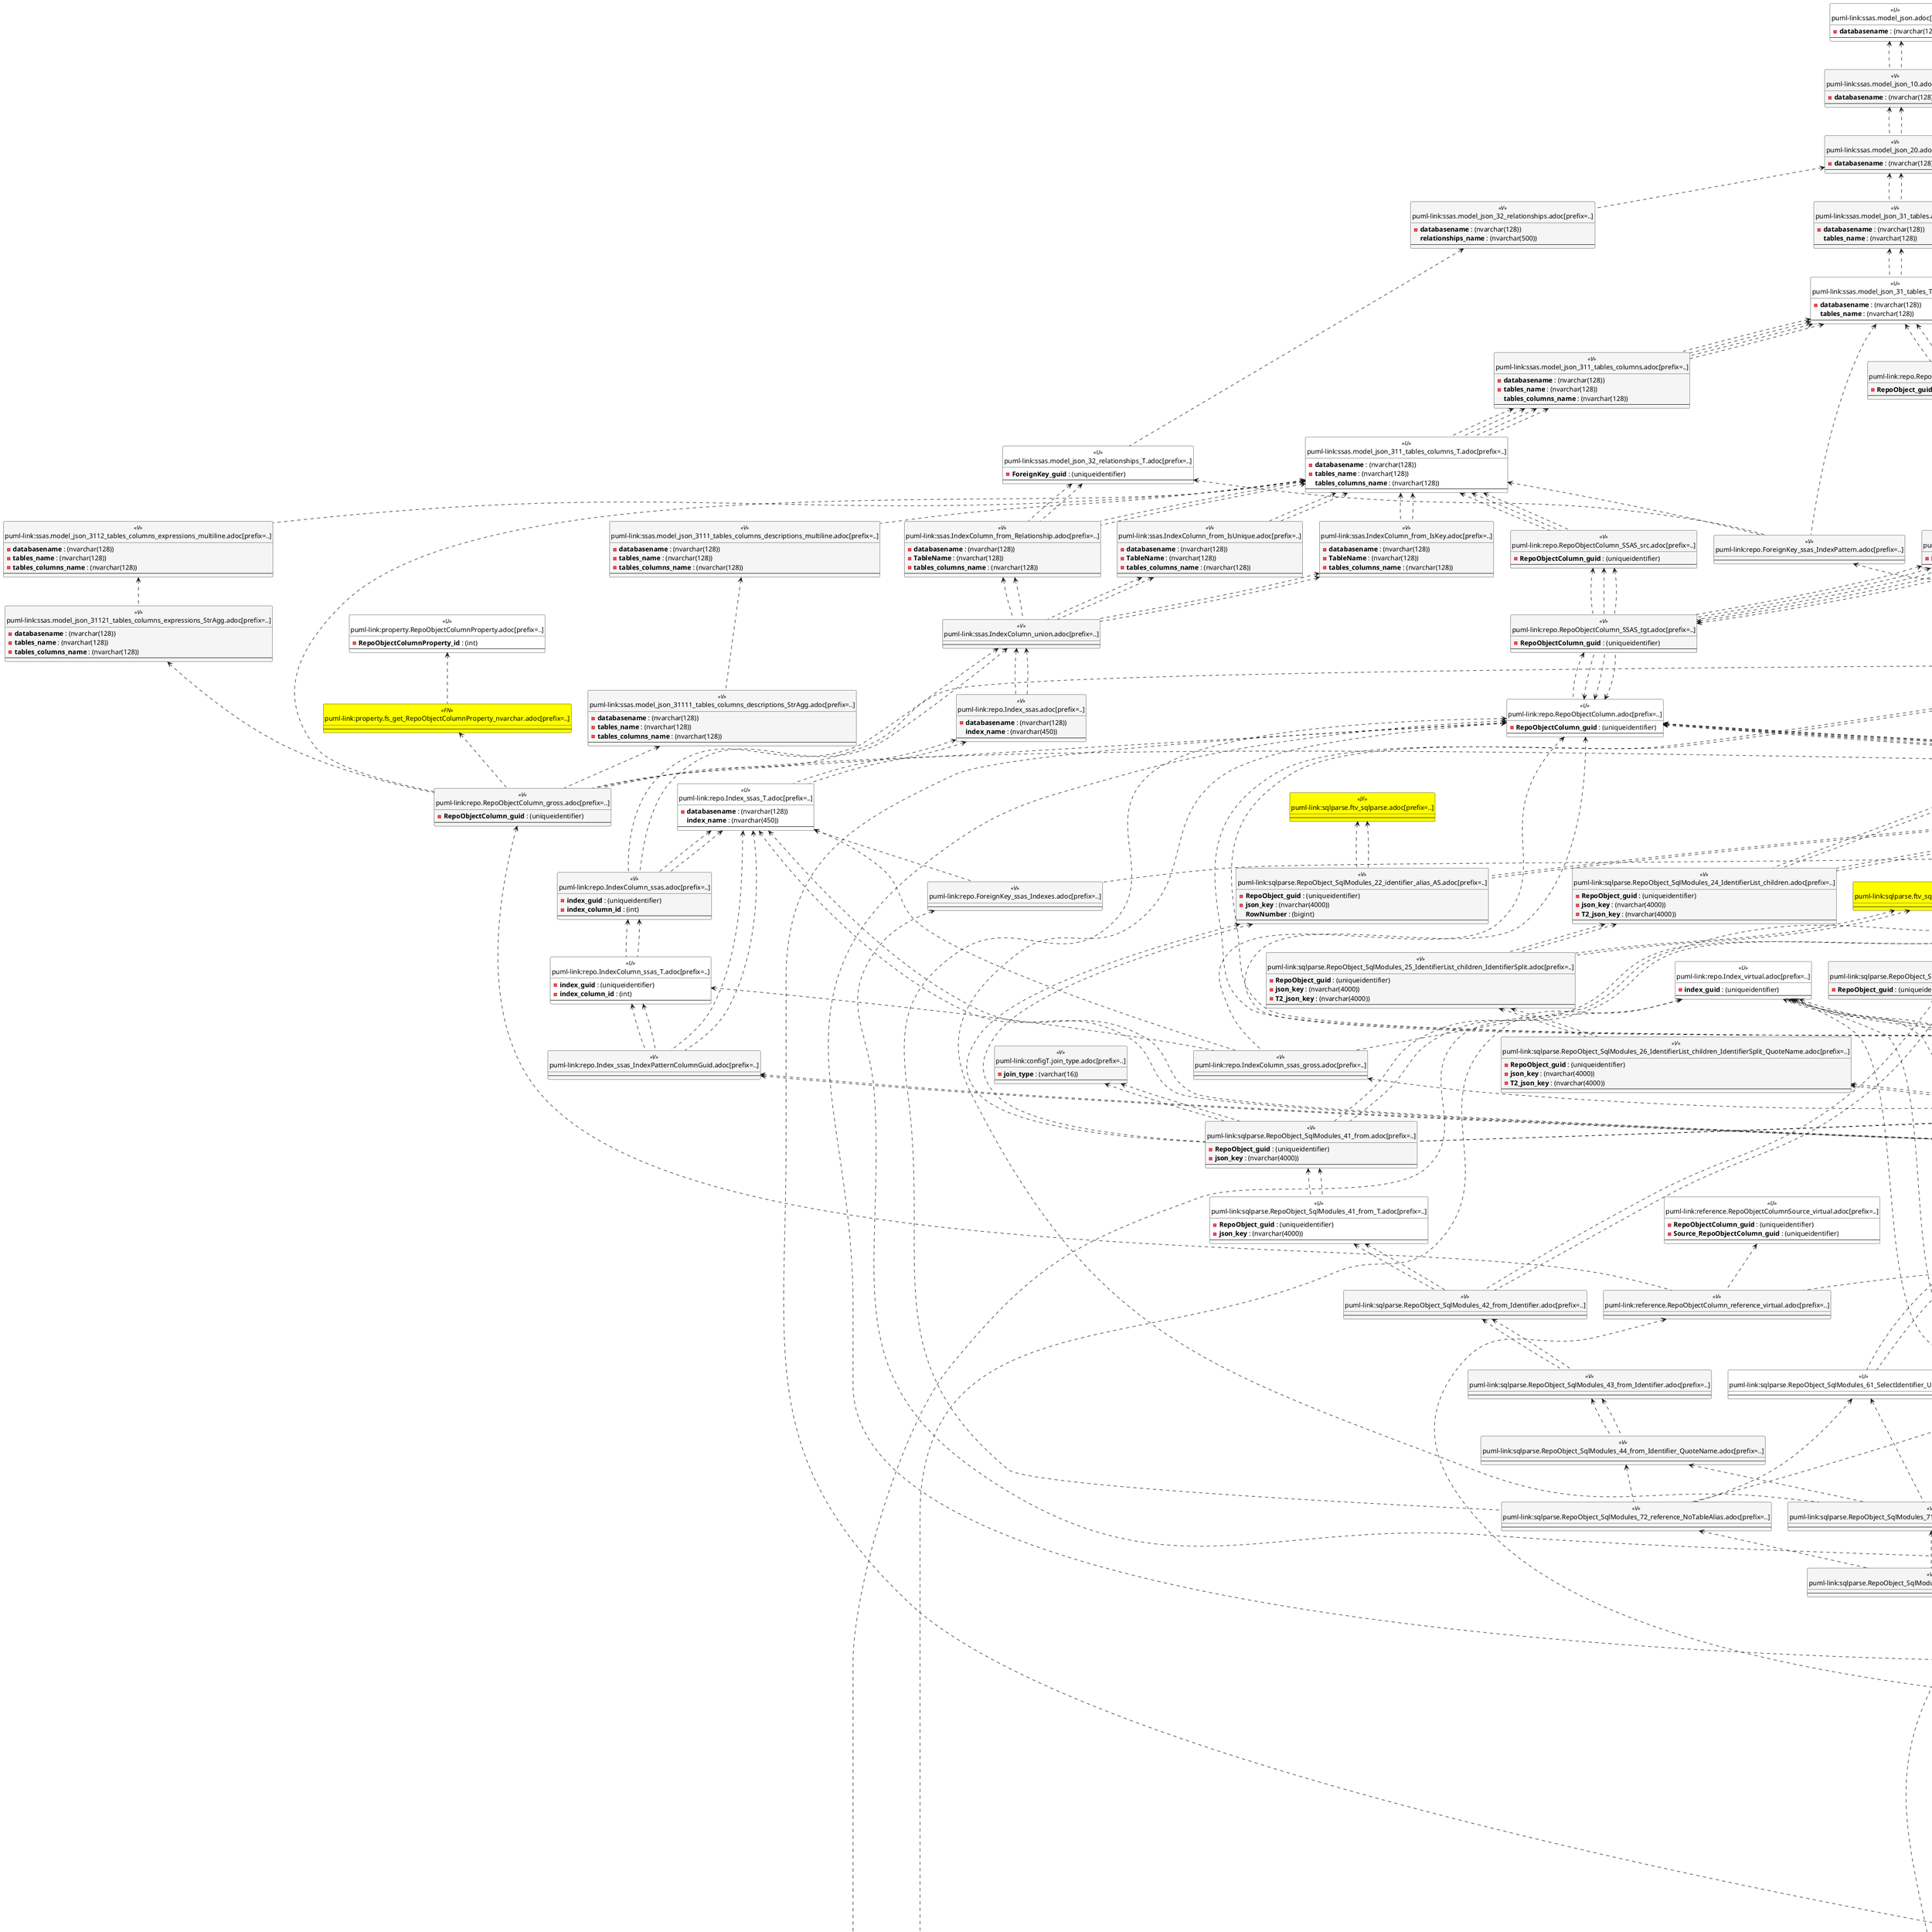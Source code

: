 @startuml
'Left to right direction
top to bottom direction
hide circle
'avoide "." issues:
set namespaceSeparator none


skinparam class {
  BackgroundColor White
  BackgroundColor<<FN>> Yellow
  BackgroundColor<<FS>> Yellow
  BackgroundColor<<FT>> LightGray
  BackgroundColor<<IF>> Yellow
  BackgroundColor<<IS>> Yellow
  BackgroundColor<<P>> Aqua
  BackgroundColor<<PC>> Aqua
  BackgroundColor<<SN>> Yellow
  BackgroundColor<<SO>> SlateBlue
  BackgroundColor<<TF>> LightGray
  BackgroundColor<<TR>> Tomato
  BackgroundColor<<U>> White
  BackgroundColor<<V>> WhiteSmoke
  BackgroundColor<<X>> Aqua
}


entity "puml-link:config.fs_get_parameter_value.adoc[prefix=..]" as config.fs_get_parameter_value << FN >> {
  --
}

entity "puml-link:config.ftv_dwh_database.adoc[prefix=..]" as config.ftv_dwh_database << IF >> {
  --
}

entity "puml-link:config.Parameter.adoc[prefix=..]" as config.Parameter << U >> {
  - **Parameter_name** : (varchar(100))
  - **sub_Parameter** : (nvarchar(128))
  --
}

entity "puml-link:configT.join_type.adoc[prefix=..]" as configT.join_type << V >> {
  - **join_type** : (varchar(16))
  --
}

entity "puml-link:configT.spt_values.adoc[prefix=..]" as configT.spt_values << U >> {
  --
}

entity "puml-link:configT.type.adoc[prefix=..]" as configT.type << V >> {
  **type** : (nvarchar(128))
  --
}

entity "puml-link:logs.ExecutionLog.adoc[prefix=..]" as logs.ExecutionLog << U >> {
  --
}

entity "puml-link:logs.usp_ExecutionLog_insert.adoc[prefix=..]" as logs.usp_ExecutionLog_insert << P >> {
  --
}

entity "puml-link:property.fs_get_RepoObjectColumnProperty_nvarchar.adoc[prefix=..]" as property.fs_get_RepoObjectColumnProperty_nvarchar << FN >> {
  --
}

entity "puml-link:property.fs_get_RepoObjectProperty_nvarchar.adoc[prefix=..]" as property.fs_get_RepoObjectProperty_nvarchar << FN >> {
  --
}

entity "puml-link:property.RepoObjectColumnProperty.adoc[prefix=..]" as property.RepoObjectColumnProperty << U >> {
  - **RepoObjectColumnProperty_id** : (int)
  --
}

entity "puml-link:property.RepoObjectProperty.adoc[prefix=..]" as property.RepoObjectProperty << U >> {
  - **RepoObjectProperty_id** : (int)
  --
}

entity "puml-link:reference.additional_Reference.adoc[prefix=..]" as reference.additional_Reference << U >> {
  - **Id** : (int)
  --
}

entity "puml-link:reference.additional_Reference_guid.adoc[prefix=..]" as reference.additional_Reference_guid << V >> {
  --
}

entity "puml-link:reference.RepoObject_QueryPlan.adoc[prefix=..]" as reference.RepoObject_QueryPlan << U >> {
  - **RepoObject_guid** : (uniqueidentifier)
  --
}

entity "puml-link:reference.RepoObject_reference.adoc[prefix=..]" as reference.RepoObject_reference << V >> {
  **referenced_RepoObject_guid** : (uniqueidentifier)
  **referencing_RepoObject_guid** : (uniqueidentifier)
  --
}

entity "puml-link:reference.RepoObject_reference_additional_internal.adoc[prefix=..]" as reference.RepoObject_reference_additional_internal << V >> {
  --
}

entity "puml-link:reference.RepoObject_reference_persistence.adoc[prefix=..]" as reference.RepoObject_reference_persistence << V >> {
  **referenced_RepoObject_guid** : (uniqueidentifier)
  - **referencing_RepoObject_guid** : (uniqueidentifier)
  --
}

entity "puml-link:reference.RepoObject_reference_persistence_target_as_source.adoc[prefix=..]" as reference.RepoObject_reference_persistence_target_as_source << V >> {
  --
}

entity "puml-link:reference.RepoObject_reference_SqlExpressionDependencies.adoc[prefix=..]" as reference.RepoObject_reference_SqlExpressionDependencies << V >> {
  **referenced_RepoObject_guid** : (uniqueidentifier)
  **referencing_RepoObject_guid** : (uniqueidentifier)
  --
}

entity "puml-link:reference.RepoObject_reference_T.adoc[prefix=..]" as reference.RepoObject_reference_T << U >> {
  **referenced_RepoObject_guid** : (uniqueidentifier)
  **referencing_RepoObject_guid** : (uniqueidentifier)
  --
}

entity "puml-link:reference.RepoObject_reference_union.adoc[prefix=..]" as reference.RepoObject_reference_union << V >> {
  **referenced_RepoObject_guid** : (uniqueidentifier)
  **referencing_RepoObject_guid** : (uniqueidentifier)
  --
}

entity "puml-link:reference.RepoObject_reference_virtual.adoc[prefix=..]" as reference.RepoObject_reference_virtual << V >> {
  --
}

entity "puml-link:reference.RepoObject_ReferencingReferenced.adoc[prefix=..]" as reference.RepoObject_ReferencingReferenced << V >> {
  - **Referenced_guid** : (uniqueidentifier)
  - **Referencing_guid** : (uniqueidentifier)
  --
}

entity "puml-link:reference.RepoObjectColumn_reference.adoc[prefix=..]" as reference.RepoObjectColumn_reference << V >> {
  **referenced_RepoObjectColumn_guid** : (uniqueidentifier)
  **referencing_RepoObjectColumn_guid** : (uniqueidentifier)
  --
}

entity "puml-link:reference.RepoObjectColumn_reference_additional_internal.adoc[prefix=..]" as reference.RepoObjectColumn_reference_additional_internal << V >> {
  --
}

entity "puml-link:reference.RepoObjectColumn_reference_Persistence.adoc[prefix=..]" as reference.RepoObjectColumn_reference_Persistence << V >> {
  **referencing_id** : (int)
  **referencing_minor_id** : (int)
  **referenced_id** : (int)
  **referenced_minor_id** : (int)
  --
}

entity "puml-link:reference.RepoObjectColumn_reference_SqlExpressionDependencies.adoc[prefix=..]" as reference.RepoObjectColumn_reference_SqlExpressionDependencies << V >> {
  - **referencing_id** : (int)
  - **referencing_minor_id** : (int)
  **referenced_id** : (int)
  - **referenced_minor_id** : (int)
  --
}

entity "puml-link:reference.RepoObjectColumn_reference_SqlModules.adoc[prefix=..]" as reference.RepoObjectColumn_reference_SqlModules << V >> {
  **referencing_id** : (int)
  **referencing_minor_id** : (int)
  **referenced_id** : (int)
  **referenced_minor_id** : (int)
  --
}

entity "puml-link:reference.RepoObjectColumn_reference_T.adoc[prefix=..]" as reference.RepoObjectColumn_reference_T << U >> {
  **referenced_RepoObjectColumn_guid** : (uniqueidentifier)
  **referencing_RepoObjectColumn_guid** : (uniqueidentifier)
  --
}

entity "puml-link:reference.RepoObjectColumn_reference_union.adoc[prefix=..]" as reference.RepoObjectColumn_reference_union << V >> {
  --
}

entity "puml-link:reference.RepoObjectColumn_reference_virtual.adoc[prefix=..]" as reference.RepoObjectColumn_reference_virtual << V >> {
  --
}

entity "puml-link:reference.RepoObjectColumnSource_virtual.adoc[prefix=..]" as reference.RepoObjectColumnSource_virtual << U >> {
  - **RepoObjectColumn_guid** : (uniqueidentifier)
  - **Source_RepoObjectColumn_guid** : (uniqueidentifier)
  --
}

entity "puml-link:reference.RepoObjectSource_virtual.adoc[prefix=..]" as reference.RepoObjectSource_virtual << U >> {
  - **RepoObject_guid** : (uniqueidentifier)
  - **Source_RepoObject_guid** : (uniqueidentifier)
  --
}

entity "puml-link:repo.ForeignKey_Indexes.adoc[prefix=..]" as repo.ForeignKey_Indexes << V >> {
  **ForeignKey_guid** : (uniqueidentifier)
  --
}

entity "puml-link:repo.ForeignKey_Indexes_union.adoc[prefix=..]" as repo.ForeignKey_Indexes_union << V >> {
  **ForeignKey_guid** : (uniqueidentifier)
  --
}

entity "puml-link:repo.ForeignKey_Indexes_union_T.adoc[prefix=..]" as repo.ForeignKey_Indexes_union_T << U >> {
  **ForeignKey_guid** : (uniqueidentifier)
  --
}

entity "puml-link:repo.ForeignKey_IndexPattern.adoc[prefix=..]" as repo.ForeignKey_IndexPattern << V >> {
  - **constraint_object_id** : (int)
  **ForeignKey_guid** : (uniqueidentifier)
  --
}

entity "puml-link:repo.ForeignKey_ssas_Indexes.adoc[prefix=..]" as repo.ForeignKey_ssas_Indexes << V >> {
  --
}

entity "puml-link:repo.ForeignKey_ssas_IndexPattern.adoc[prefix=..]" as repo.ForeignKey_ssas_IndexPattern << V >> {
  --
}

entity "puml-link:repo.ForeignKey_virtual.adoc[prefix=..]" as repo.ForeignKey_virtual << U >> {
  - **ForeignKey_guid** : (uniqueidentifier)
  --
}

entity "puml-link:repo.ForeignKey_virtual_Indexes.adoc[prefix=..]" as repo.ForeignKey_virtual_Indexes << V >> {
  - **ForeignKey_guid** : (uniqueidentifier)
  --
}

entity "puml-link:repo.Index_ColumList.adoc[prefix=..]" as repo.Index_ColumList << V >> {
  --
}

entity "puml-link:repo.Index_ColumList_T.adoc[prefix=..]" as repo.Index_ColumList_T << U >> {
  - **index_guid** : (uniqueidentifier)
  --
}

entity "puml-link:repo.Index_gross.adoc[prefix=..]" as repo.Index_gross << V >> {
  - **index_guid** : (uniqueidentifier)
  --
}

entity "puml-link:repo.Index_IndexPattern.adoc[prefix=..]" as repo.Index_IndexPattern << V >> {
  --
}

entity "puml-link:repo.Index_referencing_IndexPatternColumnGuid.adoc[prefix=..]" as repo.Index_referencing_IndexPatternColumnGuid << V >> {
  **source_index_guid** : (uniqueidentifier)
  **referencing_RepoObject_guid** : (uniqueidentifier)
  --
}

entity "puml-link:repo.Index_Settings.adoc[prefix=..]" as repo.Index_Settings << U >> {
  - **index_guid** : (uniqueidentifier)
  --
}

entity "puml-link:repo.Index_ssas.adoc[prefix=..]" as repo.Index_ssas << V >> {
  - **databasename** : (nvarchar(128))
  **index_name** : (nvarchar(450))
  --
}

entity "puml-link:repo.Index_ssas_IndexPatternColumnGuid.adoc[prefix=..]" as repo.Index_ssas_IndexPatternColumnGuid << V >> {
  --
}

entity "puml-link:repo.Index_ssas_T.adoc[prefix=..]" as repo.Index_ssas_T << U >> {
  - **databasename** : (nvarchar(128))
  **index_name** : (nvarchar(450))
  --
}

entity "puml-link:repo.Index_union.adoc[prefix=..]" as repo.Index_union << V >> {
  **index_guid** : (uniqueidentifier)
  --
}

entity "puml-link:repo.Index_unique_IndexPatternColumnGuid.adoc[prefix=..]" as repo.Index_unique_IndexPatternColumnGuid << V >> {
  --
}

entity "puml-link:repo.Index_virtual.adoc[prefix=..]" as repo.Index_virtual << U >> {
  - **index_guid** : (uniqueidentifier)
  --
}

entity "puml-link:repo.Index_virtual_ForUpdate.adoc[prefix=..]" as repo.Index_virtual_ForUpdate << V >> {
  - **index_guid** : (uniqueidentifier)
  --
}

entity "puml-link:repo.Index_virtual_IndexPatternColumnGuid.adoc[prefix=..]" as repo.Index_virtual_IndexPatternColumnGuid << V >> {
  - **index_guid** : (uniqueidentifier)
  --
}

entity "puml-link:repo.IndexColumn_ReferencedReferencing_HasFullColumnsInReferencing.adoc[prefix=..]" as repo.IndexColumn_ReferencedReferencing_HasFullColumnsInReferencing << V >> {
  - **index_guid** : (uniqueidentifier)
  - **index_column_id** : (int)
  **RowNumberInReferencing** : (bigint)
  --
}

entity "puml-link:repo.IndexColumn_ReferencedReferencing_HasFullColumnsInReferencing_T.adoc[prefix=..]" as repo.IndexColumn_ReferencedReferencing_HasFullColumnsInReferencing_T << U >> {
  **index_guid** : (uniqueidentifier)
  - **index_column_id** : (int)
  **RowNumberInReferencing** : (bigint)
  --
}

entity "puml-link:repo.IndexColumn_ssas.adoc[prefix=..]" as repo.IndexColumn_ssas << V >> {
  - **index_guid** : (uniqueidentifier)
  - **index_column_id** : (int)
  --
}

entity "puml-link:repo.IndexColumn_ssas_gross.adoc[prefix=..]" as repo.IndexColumn_ssas_gross << V >> {
  --
}

entity "puml-link:repo.IndexColumn_ssas_T.adoc[prefix=..]" as repo.IndexColumn_ssas_T << U >> {
  - **index_guid** : (uniqueidentifier)
  - **index_column_id** : (int)
  --
}

entity "puml-link:repo.IndexColumn_union.adoc[prefix=..]" as repo.IndexColumn_union << V >> {
  **index_guid** : (uniqueidentifier)
  - **index_column_id** : (int)
  --
}

entity "puml-link:repo.IndexColumn_union_T.adoc[prefix=..]" as repo.IndexColumn_union_T << U >> {
  **index_guid** : (uniqueidentifier)
  - **index_column_id** : (int)
  --
}

entity "puml-link:repo.IndexColumn_virtual.adoc[prefix=..]" as repo.IndexColumn_virtual << U >> {
  - **index_guid** : (uniqueidentifier)
  - **index_column_id** : (int)
  --
}

entity "puml-link:repo.IndexColumn_virtual_gross.adoc[prefix=..]" as repo.IndexColumn_virtual_gross << V >> {
  - **index_column_id** : (int)
  --
}

entity "puml-link:repo.IndexColumn_virtual_referenced_setpoint.adoc[prefix=..]" as repo.IndexColumn_virtual_referenced_setpoint << V >> {
  - **index_guid** : (uniqueidentifier)
  - **index_column_id** : (int)
  --
}

entity "puml-link:repo.IndexReferencedReferencing.adoc[prefix=..]" as repo.IndexReferencedReferencing << V >> {
  --
}

entity "puml-link:repo.IndexReferencedReferencing_HasFullColumnsInReferencing.adoc[prefix=..]" as repo.IndexReferencedReferencing_HasFullColumnsInReferencing << V >> {
  --
}

entity "puml-link:repo.RepoObject.adoc[prefix=..]" as repo.RepoObject << U >> {
  - **RepoObject_guid** : (uniqueidentifier)
  --
}

entity "puml-link:repo.RepoObject_gross.adoc[prefix=..]" as repo.RepoObject_gross << V >> {
  - **RepoObject_guid** : (uniqueidentifier)
  --
}

entity "puml-link:repo.RepoObject_persistence.adoc[prefix=..]" as repo.RepoObject_persistence << U >> {
  - **target_RepoObject_guid** : (uniqueidentifier)
  --
}

entity "puml-link:repo.RepoObject_SSAS_src.adoc[prefix=..]" as repo.RepoObject_SSAS_src << V >> {
  - **RepoObject_guid** : (uniqueidentifier)
  --
}

entity "puml-link:repo.RepoObject_SSAS_tgt.adoc[prefix=..]" as repo.RepoObject_SSAS_tgt << V >> {
  - **RepoObject_guid** : (uniqueidentifier)
  --
}

entity "puml-link:repo.RepoObjectColumn.adoc[prefix=..]" as repo.RepoObjectColumn << U >> {
  - **RepoObjectColumn_guid** : (uniqueidentifier)
  --
}

entity "puml-link:repo.RepoObjectColumn_gross.adoc[prefix=..]" as repo.RepoObjectColumn_gross << V >> {
  - **RepoObjectColumn_guid** : (uniqueidentifier)
  --
}

entity "puml-link:repo.RepoObjectColumn_SSAS_src.adoc[prefix=..]" as repo.RepoObjectColumn_SSAS_src << V >> {
  - **RepoObjectColumn_guid** : (uniqueidentifier)
  --
}

entity "puml-link:repo.RepoObjectColumn_SSAS_tgt.adoc[prefix=..]" as repo.RepoObjectColumn_SSAS_tgt << V >> {
  - **RepoObjectColumn_guid** : (uniqueidentifier)
  --
}

entity "puml-link:repo.SysColumn_RepoObjectColumn_via_name.adoc[prefix=..]" as repo.SysColumn_RepoObjectColumn_via_name << V >> {
  --
}

entity "puml-link:repo.SysObject_RepoObject_via_name.adoc[prefix=..]" as repo.SysObject_RepoObject_via_name << V >> {
  --
}

entity "puml-link:repo.usp_Index_finish.adoc[prefix=..]" as repo.usp_Index_finish << P >> {
  --
}

entity "puml-link:repo.usp_index_inheritance.adoc[prefix=..]" as repo.usp_index_inheritance << P >> {
  --
}

entity "puml-link:repo.usp_Index_Settings.adoc[prefix=..]" as repo.usp_Index_Settings << P >> {
  --
}

entity "puml-link:repo.usp_PERSIST_Index_ColumList_T.adoc[prefix=..]" as repo.usp_PERSIST_Index_ColumList_T << P >> {
  --
}

entity "puml-link:repo.usp_PERSIST_IndexColumn_ReferencedReferencing_HasFullColumnsInReferencing_T.adoc[prefix=..]" as repo.usp_PERSIST_IndexColumn_ReferencedReferencing_HasFullColumnsInReferencing_T << P >> {
  --
}

entity "puml-link:repo.usp_PERSIST_IndexColumn_union_T.adoc[prefix=..]" as repo.usp_PERSIST_IndexColumn_union_T << P >> {
  --
}

entity "puml-link:repo_sys.ExtendedProperties.adoc[prefix=..]" as repo_sys.ExtendedProperties << V >> {
  --
}

entity "puml-link:repo_sys.ForeignKey.adoc[prefix=..]" as repo_sys.ForeignKey << V >> {
  --
}

entity "puml-link:repo_sys.ForeignKeyColumn.adoc[prefix=..]" as repo_sys.ForeignKeyColumn << V >> {
  --
}

entity "puml-link:repo_sys.Index_unique.adoc[prefix=..]" as repo_sys.Index_unique << V >> {
  --
}

entity "puml-link:repo_sys.IndexColumn_unique.adoc[prefix=..]" as repo_sys.IndexColumn_unique << V >> {
  --
}

entity "puml-link:repo_sys.sql_expression_dependencies.adoc[prefix=..]" as repo_sys.sql_expression_dependencies << V >> {
  --
}

entity "puml-link:repo_sys.SysColumn.adoc[prefix=..]" as repo_sys.SysColumn << V >> {
  --
}

entity "puml-link:repo_sys.SysObject.adoc[prefix=..]" as repo_sys.SysObject << V >> {
  --
}

entity "puml-link:sqlparse.ftv_sqlparse.adoc[prefix=..]" as sqlparse.ftv_sqlparse << IF >> {
  --
}

entity "puml-link:sqlparse.ftv_sqlparse_children_pivot.adoc[prefix=..]" as sqlparse.ftv_sqlparse_children_pivot << IF >> {
  --
}

entity "puml-link:sqlparse.ftv_sqlparse_with_some_children.adoc[prefix=..]" as sqlparse.ftv_sqlparse_with_some_children << IF >> {
  --
}

entity "puml-link:sqlparse.RepoObject_SqlModules.adoc[prefix=..]" as sqlparse.RepoObject_SqlModules << U >> {
  - **RepoObject_guid** : (uniqueidentifier)
  --
}

entity "puml-link:sqlparse.RepoObject_SqlModules_10_statement.adoc[prefix=..]" as sqlparse.RepoObject_SqlModules_10_statement << V >> {
  - **RepoObject_guid** : (uniqueidentifier)
  --
}

entity "puml-link:sqlparse.RepoObject_SqlModules_20_statement_children.adoc[prefix=..]" as sqlparse.RepoObject_SqlModules_20_statement_children << V >> {
  - **RepoObject_guid** : (uniqueidentifier)
  - **json_key** : (nvarchar(4000))
  --
}

entity "puml-link:sqlparse.RepoObject_SqlModules_21_statement_children_helper.adoc[prefix=..]" as sqlparse.RepoObject_SqlModules_21_statement_children_helper << V >> {
  - **RepoObject_guid** : (uniqueidentifier)
  - **json_key** : (nvarchar(4000))
  --
}

entity "puml-link:sqlparse.RepoObject_SqlModules_22_identifier_alias_AS.adoc[prefix=..]" as sqlparse.RepoObject_SqlModules_22_identifier_alias_AS << V >> {
  - **RepoObject_guid** : (uniqueidentifier)
  - **json_key** : (nvarchar(4000))
  **RowNumber** : (bigint)
  --
}

entity "puml-link:sqlparse.RepoObject_SqlModules_24_IdentifierList_children.adoc[prefix=..]" as sqlparse.RepoObject_SqlModules_24_IdentifierList_children << V >> {
  - **RepoObject_guid** : (uniqueidentifier)
  - **json_key** : (nvarchar(4000))
  - **T2_json_key** : (nvarchar(4000))
  --
}

entity "puml-link:sqlparse.RepoObject_SqlModules_25_IdentifierList_children_IdentifierSplit.adoc[prefix=..]" as sqlparse.RepoObject_SqlModules_25_IdentifierList_children_IdentifierSplit << V >> {
  - **RepoObject_guid** : (uniqueidentifier)
  - **json_key** : (nvarchar(4000))
  - **T2_json_key** : (nvarchar(4000))
  --
}

entity "puml-link:sqlparse.RepoObject_SqlModules_26_IdentifierList_children_IdentifierSplit_QuoteName.adoc[prefix=..]" as sqlparse.RepoObject_SqlModules_26_IdentifierList_children_IdentifierSplit_QuoteName << V >> {
  - **RepoObject_guid** : (uniqueidentifier)
  - **json_key** : (nvarchar(4000))
  - **T2_json_key** : (nvarchar(4000))
  --
}

entity "puml-link:sqlparse.RepoObject_SqlModules_29_1_object_is_union.adoc[prefix=..]" as sqlparse.RepoObject_SqlModules_29_1_object_is_union << V >> {
  - **RepoObject_guid** : (uniqueidentifier)
  --
}

entity "puml-link:sqlparse.RepoObject_SqlModules_29_2_object_is_GroupBy.adoc[prefix=..]" as sqlparse.RepoObject_SqlModules_29_2_object_is_GroupBy << V >> {
  - **RepoObject_guid** : (uniqueidentifier)
  --
}

entity "puml-link:sqlparse.RepoObject_SqlModules_31_object.adoc[prefix=..]" as sqlparse.RepoObject_SqlModules_31_object << V >> {
  - **RepoObject_guid** : (uniqueidentifier)
  --
}

entity "puml-link:sqlparse.RepoObject_SqlModules_32_ObjectClass.adoc[prefix=..]" as sqlparse.RepoObject_SqlModules_32_ObjectClass << V >> {
  - **RepoObject_guid** : (uniqueidentifier)
  **class** : (nvarchar(500))
  --
}

entity "puml-link:sqlparse.RepoObject_SqlModules_33_ObjectNormalized.adoc[prefix=..]" as sqlparse.RepoObject_SqlModules_33_ObjectNormalized << V >> {
  - **RepoObject_guid** : (uniqueidentifier)
  **normalized** : (nvarchar(max))
  --
}

entity "puml-link:sqlparse.RepoObject_SqlModules_39_object.adoc[prefix=..]" as sqlparse.RepoObject_SqlModules_39_object << V >> {
  - **RepoObject_guid** : (uniqueidentifier)
  --
}

entity "puml-link:sqlparse.RepoObject_SqlModules_41_from.adoc[prefix=..]" as sqlparse.RepoObject_SqlModules_41_from << V >> {
  - **RepoObject_guid** : (uniqueidentifier)
  - **json_key** : (nvarchar(4000))
  --
}

entity "puml-link:sqlparse.RepoObject_SqlModules_41_from_T.adoc[prefix=..]" as sqlparse.RepoObject_SqlModules_41_from_T << U >> {
  - **RepoObject_guid** : (uniqueidentifier)
  - **json_key** : (nvarchar(4000))
  --
}

entity "puml-link:sqlparse.RepoObject_SqlModules_42_from_Identifier.adoc[prefix=..]" as sqlparse.RepoObject_SqlModules_42_from_Identifier << V >> {
  --
}

entity "puml-link:sqlparse.RepoObject_SqlModules_43_from_Identifier.adoc[prefix=..]" as sqlparse.RepoObject_SqlModules_43_from_Identifier << V >> {
  --
}

entity "puml-link:sqlparse.RepoObject_SqlModules_44_from_Identifier_QuoteName.adoc[prefix=..]" as sqlparse.RepoObject_SqlModules_44_from_Identifier_QuoteName << V >> {
  --
}

entity "puml-link:sqlparse.RepoObject_SqlModules_51_Identitfier.adoc[prefix=..]" as sqlparse.RepoObject_SqlModules_51_Identitfier << V >> {
  --
}

entity "puml-link:sqlparse.RepoObject_SqlModules_52_Identitfier_QuoteName.adoc[prefix=..]" as sqlparse.RepoObject_SqlModules_52_Identitfier_QuoteName << V >> {
  --
}

entity "puml-link:sqlparse.RepoObject_SqlModules_61_SelectIdentifier_Union.adoc[prefix=..]" as sqlparse.RepoObject_SqlModules_61_SelectIdentifier_Union << V >> {
  --
}

entity "puml-link:sqlparse.RepoObject_SqlModules_61_SelectIdentifier_Union_T.adoc[prefix=..]" as sqlparse.RepoObject_SqlModules_61_SelectIdentifier_Union_T << U >> {
  --
}

entity "puml-link:sqlparse.RepoObject_SqlModules_71_reference_ExpliciteTableAlias.adoc[prefix=..]" as sqlparse.RepoObject_SqlModules_71_reference_ExpliciteTableAlias << V >> {
  --
}

entity "puml-link:sqlparse.RepoObject_SqlModules_72_reference_NoTableAlias.adoc[prefix=..]" as sqlparse.RepoObject_SqlModules_72_reference_NoTableAlias << V >> {
  --
}

entity "puml-link:sqlparse.RepoObject_SqlModules_79_reference_union.adoc[prefix=..]" as sqlparse.RepoObject_SqlModules_79_reference_union << V >> {
  --
}

entity "puml-link:ssas.IndexColumn_from_IsKey.adoc[prefix=..]" as ssas.IndexColumn_from_IsKey << V >> {
  - **databasename** : (nvarchar(128))
  - **TableName** : (nvarchar(128))
  - **tables_columns_name** : (nvarchar(128))
  --
}

entity "puml-link:ssas.IndexColumn_from_IsUnique.adoc[prefix=..]" as ssas.IndexColumn_from_IsUnique << V >> {
  - **databasename** : (nvarchar(128))
  - **TableName** : (nvarchar(128))
  - **tables_columns_name** : (nvarchar(128))
  --
}

entity "puml-link:ssas.IndexColumn_from_Relationship.adoc[prefix=..]" as ssas.IndexColumn_from_Relationship << V >> {
  - **databasename** : (nvarchar(128))
  - **TableName** : (nvarchar(128))
  - **tables_columns_name** : (nvarchar(128))
  --
}

entity "puml-link:ssas.IndexColumn_union.adoc[prefix=..]" as ssas.IndexColumn_union << V >> {
  --
}

entity "puml-link:ssas.model_json.adoc[prefix=..]" as ssas.model_json << U >> {
  - **databasename** : (nvarchar(128))
  --
}

entity "puml-link:ssas.model_json_10.adoc[prefix=..]" as ssas.model_json_10 << V >> {
  - **databasename** : (nvarchar(128))
  --
}

entity "puml-link:ssas.model_json_20.adoc[prefix=..]" as ssas.model_json_20 << V >> {
  - **databasename** : (nvarchar(128))
  --
}

entity "puml-link:ssas.model_json_31_tables.adoc[prefix=..]" as ssas.model_json_31_tables << V >> {
  - **databasename** : (nvarchar(128))
  **tables_name** : (nvarchar(128))
  --
}

entity "puml-link:ssas.model_json_31_tables_T.adoc[prefix=..]" as ssas.model_json_31_tables_T << U >> {
  - **databasename** : (nvarchar(128))
  **tables_name** : (nvarchar(128))
  --
}

entity "puml-link:ssas.model_json_311_tables_columns.adoc[prefix=..]" as ssas.model_json_311_tables_columns << V >> {
  - **databasename** : (nvarchar(128))
  - **tables_name** : (nvarchar(128))
  **tables_columns_name** : (nvarchar(128))
  --
}

entity "puml-link:ssas.model_json_311_tables_columns_T.adoc[prefix=..]" as ssas.model_json_311_tables_columns_T << U >> {
  - **databasename** : (nvarchar(128))
  - **tables_name** : (nvarchar(128))
  **tables_columns_name** : (nvarchar(128))
  --
}

entity "puml-link:ssas.model_json_3111_tables_columns_descriptions_multiline.adoc[prefix=..]" as ssas.model_json_3111_tables_columns_descriptions_multiline << V >> {
  - **databasename** : (nvarchar(128))
  - **tables_name** : (nvarchar(128))
  - **tables_columns_name** : (nvarchar(128))
  --
}

entity "puml-link:ssas.model_json_31111_tables_columns_descriptions_StrAgg.adoc[prefix=..]" as ssas.model_json_31111_tables_columns_descriptions_StrAgg << V >> {
  - **databasename** : (nvarchar(128))
  - **tables_name** : (nvarchar(128))
  - **tables_columns_name** : (nvarchar(128))
  --
}

entity "puml-link:ssas.model_json_3112_tables_columns_expressions_multiline.adoc[prefix=..]" as ssas.model_json_3112_tables_columns_expressions_multiline << V >> {
  - **databasename** : (nvarchar(128))
  - **tables_name** : (nvarchar(128))
  - **tables_columns_name** : (nvarchar(128))
  --
}

entity "puml-link:ssas.model_json_31121_tables_columns_expressions_StrAgg.adoc[prefix=..]" as ssas.model_json_31121_tables_columns_expressions_StrAgg << V >> {
  - **databasename** : (nvarchar(128))
  - **tables_name** : (nvarchar(128))
  - **tables_columns_name** : (nvarchar(128))
  --
}

entity "puml-link:ssas.model_json_316_tables_descriptions_multiline.adoc[prefix=..]" as ssas.model_json_316_tables_descriptions_multiline << V >> {
  - **databasename** : (nvarchar(128))
  - **tables_name** : (nvarchar(128))
  --
}

entity "puml-link:ssas.model_json_3161_tables_descriptions_StrAgg.adoc[prefix=..]" as ssas.model_json_3161_tables_descriptions_StrAgg << V >> {
  - **databasename** : (nvarchar(128))
  - **tables_name** : (nvarchar(128))
  --
}

entity "puml-link:ssas.model_json_32_relationships.adoc[prefix=..]" as ssas.model_json_32_relationships << V >> {
  - **databasename** : (nvarchar(128))
  **relationships_name** : (nvarchar(500))
  --
}

entity "puml-link:ssas.model_json_32_relationships_T.adoc[prefix=..]" as ssas.model_json_32_relationships_T << U >> {
  - **ForeignKey_guid** : (uniqueidentifier)
  --
}

entity "puml-link:sys_dwh.columns.adoc[prefix=..]" as sys_dwh.columns << SN >> {
  --
}

entity "puml-link:sys_dwh.computed_columns.adoc[prefix=..]" as sys_dwh.computed_columns << SN >> {
  --
}

entity "puml-link:sys_dwh.default_constraints.adoc[prefix=..]" as sys_dwh.default_constraints << SN >> {
  --
}

entity "puml-link:sys_dwh.extended_properties.adoc[prefix=..]" as sys_dwh.extended_properties << SN >> {
  --
}

entity "puml-link:sys_dwh.foreign_key_columns.adoc[prefix=..]" as sys_dwh.foreign_key_columns << SN >> {
  --
}

entity "puml-link:sys_dwh.foreign_keys.adoc[prefix=..]" as sys_dwh.foreign_keys << SN >> {
  --
}

entity "puml-link:sys_dwh.identity_columns.adoc[prefix=..]" as sys_dwh.identity_columns << SN >> {
  --
}

entity "puml-link:sys_dwh.index_columns.adoc[prefix=..]" as sys_dwh.index_columns << SN >> {
  --
}

entity "puml-link:sys_dwh.indexes.adoc[prefix=..]" as sys_dwh.indexes << SN >> {
  --
}

entity "puml-link:sys_dwh.objects.adoc[prefix=..]" as sys_dwh.objects << SN >> {
  --
}

entity "puml-link:sys_dwh.parameters.adoc[prefix=..]" as sys_dwh.parameters << SN >> {
  --
}

entity "puml-link:sys_dwh.schemas.adoc[prefix=..]" as sys_dwh.schemas << SN >> {
  --
}

entity "puml-link:sys_dwh.sql_expression_dependencies.adoc[prefix=..]" as sys_dwh.sql_expression_dependencies << SN >> {
  --
}

entity "puml-link:sys_dwh.sql_modules.adoc[prefix=..]" as sys_dwh.sql_modules << SN >> {
  --
}

entity "puml-link:sys_dwh.tables.adoc[prefix=..]" as sys_dwh.tables << SN >> {
  --
}

entity "puml-link:sys_dwh.types.adoc[prefix=..]" as sys_dwh.types << SN >> {
  --
}

config.fs_get_parameter_value <.. reference.additional_Reference_guid
config.fs_get_parameter_value <.. reference.additional_Reference_guid
config.ftv_dwh_database <.. repo_sys.SysColumn
config.ftv_dwh_database <.. repo_sys.SysColumn
config.ftv_dwh_database <.. repo_sys.SysColumn
config.ftv_dwh_database <.. repo_sys.sql_expression_dependencies
config.ftv_dwh_database <.. repo_sys.sql_expression_dependencies
config.ftv_dwh_database <.. repo_sys.ExtendedProperties
config.ftv_dwh_database <.. repo_sys.ExtendedProperties
config.ftv_dwh_database <.. repo_sys.ExtendedProperties
config.ftv_dwh_database <.. repo_sys.ExtendedProperties
config.ftv_dwh_database <.. repo_sys.ExtendedProperties
config.ftv_dwh_database <.. repo_sys.ExtendedProperties
config.Parameter <.. config.ftv_dwh_database
config.Parameter <.. config.ftv_dwh_database
config.Parameter <.. config.ftv_dwh_database
config.Parameter <.. config.fs_get_parameter_value
config.Parameter <.. config.fs_get_parameter_value
configT.join_type <.. sqlparse.RepoObject_SqlModules_41_from
configT.join_type <.. sqlparse.RepoObject_SqlModules_41_from
configT.spt_values <.. configT.type
configT.spt_values <.. configT.type
configT.type <.. repo.RepoObject_gross
configT.type <.. repo.RepoObject_gross
logs.ExecutionLog <.. logs.usp_ExecutionLog_insert
logs.usp_ExecutionLog_insert <.. repo.usp_PERSIST_IndexColumn_ReferencedReferencing_HasFullColumnsInReferencing_T
logs.usp_ExecutionLog_insert <.. repo.usp_Index_finish
logs.usp_ExecutionLog_insert <.. repo.usp_index_inheritance
logs.usp_ExecutionLog_insert <.. repo.usp_Index_Settings
logs.usp_ExecutionLog_insert <.. repo.usp_PERSIST_Index_ColumList_T
logs.usp_ExecutionLog_insert <.. repo.usp_PERSIST_IndexColumn_union_T
property.fs_get_RepoObjectColumnProperty_nvarchar <.. repo.RepoObjectColumn_gross
property.fs_get_RepoObjectProperty_nvarchar <.. repo.RepoObject_gross
property.fs_get_RepoObjectProperty_nvarchar <.. repo.RepoObject_gross
property.RepoObjectColumnProperty <.. property.fs_get_RepoObjectColumnProperty_nvarchar
property.RepoObjectProperty <.. property.fs_get_RepoObjectProperty_nvarchar
property.RepoObjectProperty <.. property.fs_get_RepoObjectProperty_nvarchar
reference.additional_Reference <.. reference.additional_Reference_guid
reference.additional_Reference <.. reference.additional_Reference_guid
reference.additional_Reference_guid <.. reference.RepoObject_reference_additional_internal
reference.additional_Reference_guid <.. reference.RepoObjectColumn_reference_additional_internal
reference.RepoObject_QueryPlan <.. repo.RepoObject_gross
reference.RepoObject_QueryPlan <.. repo.RepoObject_gross
reference.RepoObject_reference <.. reference.RepoObject_reference_T
reference.RepoObject_reference_additional_internal <.. reference.RepoObject_reference_union
reference.RepoObject_reference_persistence <.. reference.RepoObject_reference_union
reference.RepoObject_reference_persistence_target_as_source <.. reference.RepoObject_reference_union
reference.RepoObject_reference_SqlExpressionDependencies <.. reference.RepoObject_reference_union
reference.RepoObject_reference_SqlExpressionDependencies <.. reference.RepoObject_reference_persistence_target_as_source
reference.RepoObject_reference_T <.. reference.RepoObjectColumn_reference_additional_internal
reference.RepoObject_reference_T <.. reference.RepoObjectColumn_reference_virtual
reference.RepoObject_reference_T <.. reference.RepoObjectColumn_reference_SqlExpressionDependencies
reference.RepoObject_reference_T <.. reference.RepoObject_ReferencingReferenced
reference.RepoObject_reference_T <.. reference.RepoObject_ReferencingReferenced
reference.RepoObject_reference_T <.. repo.IndexReferencedReferencing
reference.RepoObject_reference_union <.. reference.RepoObject_reference
reference.RepoObject_reference_virtual <.. reference.RepoObject_reference_union
reference.RepoObject_ReferencingReferenced <.. repo.RepoObject_gross
reference.RepoObject_ReferencingReferenced <.. repo.RepoObject_gross
reference.RepoObjectColumn_reference <.. reference.RepoObjectColumn_reference_T
reference.RepoObjectColumn_reference_additional_internal <.. reference.RepoObjectColumn_reference_union
reference.RepoObjectColumn_reference_Persistence <.. reference.RepoObjectColumn_reference_union
reference.RepoObjectColumn_reference_SqlExpressionDependencies <.. reference.RepoObjectColumn_reference_union
reference.RepoObjectColumn_reference_SqlModules <.. reference.RepoObjectColumn_reference_union
reference.RepoObjectColumn_reference_T <.. repo.IndexColumn_ReferencedReferencing_HasFullColumnsInReferencing
reference.RepoObjectColumn_reference_union <.. reference.RepoObjectColumn_reference
reference.RepoObjectColumn_reference_virtual <.. reference.RepoObjectColumn_reference_union
reference.RepoObjectColumnSource_virtual <.. reference.RepoObjectColumn_reference_virtual
reference.RepoObjectSource_virtual <.. reference.RepoObject_reference_virtual
repo.ForeignKey_Indexes <.. repo.ForeignKey_Indexes_union
repo.ForeignKey_Indexes_union <.. repo.ForeignKey_Indexes_union_T
repo.ForeignKey_Indexes_union_T <.. repo.usp_Index_finish
repo.ForeignKey_IndexPattern <.. repo.ForeignKey_Indexes
repo.ForeignKey_ssas_Indexes <.. repo.ForeignKey_Indexes_union
repo.ForeignKey_ssas_IndexPattern <.. repo.ForeignKey_ssas_Indexes
repo.ForeignKey_virtual <.. repo.ForeignKey_virtual_Indexes
repo.ForeignKey_virtual_Indexes <.. repo.ForeignKey_Indexes_union
repo.Index_ColumList <.. repo.Index_ColumList_T
repo.Index_ColumList <.. repo.usp_PERSIST_Index_ColumList_T
repo.Index_ColumList_T <.. repo.usp_PERSIST_Index_ColumList_T
repo.Index_ColumList_T <.. repo.Index_gross
repo.Index_gross <.. repo.usp_Index_finish
repo.Index_gross <.. repo.usp_index_inheritance
repo.Index_gross <.. repo.ForeignKey_Indexes
repo.Index_gross <.. repo.ForeignKey_virtual_Indexes
repo.Index_IndexPattern <.. repo.usp_Index_Settings
repo.Index_referencing_IndexPatternColumnGuid <.. repo.IndexReferencedReferencing_HasFullColumnsInReferencing
repo.Index_Settings <.. repo.Index_gross
repo.Index_Settings <.. repo.usp_Index_finish
repo.Index_Settings <.. repo.Index_virtual_ForUpdate
repo.Index_Settings <.. repo.RepoObject_gross
repo.Index_Settings <.. repo.RepoObject_gross
repo.Index_Settings <.. repo.usp_Index_Settings
repo.Index_ssas <.. repo.Index_ssas_T
repo.Index_ssas <.. repo.Index_ssas_T
repo.Index_ssas_IndexPatternColumnGuid <.. repo.Index_union
repo.Index_ssas_IndexPatternColumnGuid <.. repo.Index_union
repo.Index_ssas_T <.. repo.Index_union
repo.Index_ssas_T <.. repo.Index_union
repo.Index_ssas_T <.. repo.Index_ssas_IndexPatternColumnGuid
repo.Index_ssas_T <.. repo.Index_ssas_IndexPatternColumnGuid
repo.Index_ssas_T <.. repo.ForeignKey_ssas_Indexes
repo.Index_ssas_T <.. repo.IndexColumn_ssas_gross
repo.Index_ssas_T <.. repo.IndexColumn_ssas
repo.Index_ssas_T <.. repo.IndexColumn_ssas
repo.Index_union <.. repo.IndexReferencedReferencing
repo.Index_union <.. repo.Index_gross
repo.Index_union <.. repo.usp_Index_finish
repo.Index_unique_IndexPatternColumnGuid <.. repo.Index_union
repo.Index_unique_IndexPatternColumnGuid <.. repo.Index_union
repo.Index_virtual <.. repo.Index_union
repo.Index_virtual <.. repo.Index_union
repo.Index_virtual <.. repo.IndexReferencedReferencing
repo.Index_virtual <.. repo.IndexColumn_virtual_referenced_setpoint
repo.Index_virtual <.. repo.Index_virtual_IndexPatternColumnGuid
repo.Index_virtual <.. repo.usp_Index_finish
repo.Index_virtual <.. repo.Index_virtual_ForUpdate
repo.Index_virtual <.. repo.usp_index_inheritance
repo.Index_virtual <.. repo.IndexColumn_virtual_gross
repo.Index_virtual_ForUpdate <.. repo.usp_index_inheritance
repo.Index_virtual_IndexPatternColumnGuid <.. repo.usp_index_inheritance
repo.Index_virtual_IndexPatternColumnGuid <.. repo.Index_union
repo.Index_virtual_IndexPatternColumnGuid <.. repo.Index_union
repo.IndexColumn_ReferencedReferencing_HasFullColumnsInReferencing <.. repo.IndexColumn_ReferencedReferencing_HasFullColumnsInReferencing_T
repo.IndexColumn_ReferencedReferencing_HasFullColumnsInReferencing <.. repo.IndexColumn_ReferencedReferencing_HasFullColumnsInReferencing_T
repo.IndexColumn_ReferencedReferencing_HasFullColumnsInReferencing <.. repo.IndexColumn_ReferencedReferencing_HasFullColumnsInReferencing_T
repo.IndexColumn_ReferencedReferencing_HasFullColumnsInReferencing <.. repo.usp_PERSIST_IndexColumn_ReferencedReferencing_HasFullColumnsInReferencing_T
repo.IndexColumn_ReferencedReferencing_HasFullColumnsInReferencing_T <.. repo.IndexColumn_virtual_referenced_setpoint
repo.IndexColumn_ReferencedReferencing_HasFullColumnsInReferencing_T <.. repo.IndexReferencedReferencing_HasFullColumnsInReferencing
repo.IndexColumn_ReferencedReferencing_HasFullColumnsInReferencing_T <.. repo.usp_PERSIST_IndexColumn_ReferencedReferencing_HasFullColumnsInReferencing_T
repo.IndexColumn_ReferencedReferencing_HasFullColumnsInReferencing_T <.. repo.Index_referencing_IndexPatternColumnGuid
repo.IndexColumn_ssas <.. repo.IndexColumn_ssas_T
repo.IndexColumn_ssas <.. repo.IndexColumn_ssas_T
repo.IndexColumn_ssas_gross <.. repo.IndexColumn_union
repo.IndexColumn_ssas_T <.. repo.Index_ssas_IndexPatternColumnGuid
repo.IndexColumn_ssas_T <.. repo.Index_ssas_IndexPatternColumnGuid
repo.IndexColumn_ssas_T <.. repo.IndexColumn_ssas_gross
repo.IndexColumn_union <.. repo.IndexColumn_union_T
repo.IndexColumn_union <.. repo.IndexColumn_union_T
repo.IndexColumn_union <.. repo.usp_PERSIST_IndexColumn_union_T
repo.IndexColumn_union_T <.. repo.IndexColumn_ReferencedReferencing_HasFullColumnsInReferencing
repo.IndexColumn_union_T <.. repo.usp_PERSIST_IndexColumn_union_T
repo.IndexColumn_union_T <.. repo.Index_ColumList
repo.IndexColumn_union_T <.. repo.Index_ColumList
repo.IndexColumn_union_T <.. repo.Index_IndexPattern
repo.IndexColumn_virtual <.. repo.IndexColumn_virtual_gross
repo.IndexColumn_virtual <.. repo.Index_virtual_IndexPatternColumnGuid
repo.IndexColumn_virtual <.. repo.usp_Index_finish
repo.IndexColumn_virtual <.. repo.usp_index_inheritance
repo.IndexColumn_virtual_gross <.. repo.IndexColumn_union
repo.IndexColumn_virtual_referenced_setpoint <.. repo.usp_index_inheritance
repo.IndexReferencedReferencing <.. repo.IndexReferencedReferencing_HasFullColumnsInReferencing
repo.IndexReferencedReferencing_HasFullColumnsInReferencing <.. repo.usp_index_inheritance
repo.RepoObject <.. repo.usp_Index_finish
repo.RepoObject <.. repo.Index_virtual_ForUpdate
repo.RepoObject <.. repo.RepoObject_gross
repo.RepoObject <.. repo.RepoObject_gross
repo.RepoObject <.. repo_sys.Index_unique
repo.RepoObject <.. repo_sys.Index_unique
repo.RepoObject <.. repo.RepoObject_SSAS_tgt
repo.RepoObject <.. repo.RepoObject_SSAS_tgt
repo.RepoObject <.. repo.IndexColumn_virtual_gross
repo.RepoObject <.. repo.IndexColumn_ssas_gross
repo.RepoObject <.. repo.SysObject_RepoObject_via_name
repo.RepoObject <.. repo.SysObject_RepoObject_via_name
repo.RepoObject <.. repo.SysObject_RepoObject_via_name
repo.RepoObject <.. repo.SysColumn_RepoObjectColumn_via_name
repo.RepoObject <.. repo.SysColumn_RepoObjectColumn_via_name
repo.RepoObject <.. repo.SysColumn_RepoObjectColumn_via_name
repo.RepoObject <.. reference.RepoObject_reference_persistence
repo.RepoObject <.. reference.RepoObjectColumn_reference_Persistence
repo.RepoObject <.. reference.RepoObject_reference_virtual
repo.RepoObject <.. reference.RepoObjectColumn_reference_SqlModules
repo.RepoObject <.. repo_sys.ForeignKey
repo.RepoObject <.. reference.additional_Reference_guid
repo.RepoObject <.. reference.additional_Reference_guid
repo.RepoObject <.. repo.RepoObjectColumn_gross
repo.RepoObject <.. sqlparse.RepoObject_SqlModules_72_reference_NoTableAlias
repo.RepoObject <.. sqlparse.RepoObject_SqlModules_71_reference_ExpliciteTableAlias
repo.RepoObject <.. sqlparse.RepoObject_SqlModules_39_object
repo.RepoObject <.. sqlparse.RepoObject_SqlModules_39_object
repo.RepoObject <.. sqlparse.RepoObject_SqlModules_10_statement
repo.RepoObject <.. sqlparse.RepoObject_SqlModules_10_statement
repo.RepoObject <.. sqlparse.RepoObject_SqlModules_10_statement
repo.RepoObject <.. sqlparse.RepoObject_SqlModules_10_statement
repo.RepoObject <.. sqlparse.RepoObject_SqlModules_10_statement
repo.RepoObject <.. sqlparse.RepoObject_SqlModules_10_statement
repo.RepoObject <.. sqlparse.RepoObject_SqlModules_10_statement
repo.RepoObject <.. sqlparse.RepoObject_SqlModules_10_statement
repo.RepoObject <.. sqlparse.RepoObject_SqlModules_10_statement
repo.RepoObject <.. sqlparse.RepoObject_SqlModules_10_statement
repo.RepoObject <.. sqlparse.RepoObject_SqlModules_10_statement
repo.RepoObject <.. sqlparse.RepoObject_SqlModules_10_statement
repo.RepoObject_gross <.. reference.RepoObject_reference_persistence_target_as_source
repo.RepoObject_gross <.. repo.Index_gross
repo.RepoObject_gross <.. repo.Index_virtual_ForUpdate
repo.RepoObject_persistence <.. repo.usp_Index_finish
repo.RepoObject_persistence <.. repo.RepoObject_gross
repo.RepoObject_persistence <.. repo.RepoObject_gross
repo.RepoObject_persistence <.. reference.RepoObjectColumn_reference_Persistence
repo.RepoObject_persistence <.. reference.RepoObject_reference_persistence
repo.RepoObject_persistence <.. repo.RepoObjectColumn_gross
repo.RepoObject_SSAS_src <.. repo.RepoObject_SSAS_tgt
repo.RepoObject_SSAS_src <.. repo.RepoObject_SSAS_tgt
repo.RepoObject_SSAS_tgt <.. repo.RepoObject
repo.RepoObject_SSAS_tgt <.. repo.RepoObject
repo.RepoObject_SSAS_tgt <.. repo.RepoObjectColumn_SSAS_tgt
repo.RepoObject_SSAS_tgt <.. repo.RepoObjectColumn_SSAS_tgt
repo.RepoObject_SSAS_tgt <.. repo.RepoObjectColumn_SSAS_tgt
repo.RepoObjectColumn <.. repo.RepoObjectColumn_SSAS_tgt
repo.RepoObjectColumn <.. repo.RepoObjectColumn_SSAS_tgt
repo.RepoObjectColumn <.. repo.RepoObjectColumn_SSAS_tgt
repo.RepoObjectColumn <.. repo.IndexColumn_ssas_gross
repo.RepoObjectColumn <.. repo.SysColumn_RepoObjectColumn_via_name
repo.RepoObjectColumn <.. repo.SysColumn_RepoObjectColumn_via_name
repo.RepoObjectColumn <.. repo.SysColumn_RepoObjectColumn_via_name
repo.RepoObjectColumn <.. reference.RepoObjectColumn_reference_Persistence
repo.RepoObjectColumn <.. reference.RepoObjectColumn_reference_SqlModules
repo.RepoObjectColumn <.. repo.IndexColumn_ReferencedReferencing_HasFullColumnsInReferencing
repo.RepoObjectColumn <.. repo.IndexColumn_virtual_gross
repo.RepoObjectColumn <.. repo.RepoObjectColumn_gross
repo.RepoObjectColumn <.. reference.additional_Reference_guid
repo.RepoObjectColumn <.. reference.additional_Reference_guid
repo.RepoObjectColumn <.. sqlparse.RepoObject_SqlModules_71_reference_ExpliciteTableAlias
repo.RepoObjectColumn <.. sqlparse.RepoObject_SqlModules_72_reference_NoTableAlias
repo.RepoObjectColumn_gross <.. reference.RepoObjectColumn_reference_virtual
repo.RepoObjectColumn_SSAS_src <.. repo.RepoObjectColumn_SSAS_tgt
repo.RepoObjectColumn_SSAS_src <.. repo.RepoObjectColumn_SSAS_tgt
repo.RepoObjectColumn_SSAS_src <.. repo.RepoObjectColumn_SSAS_tgt
repo.RepoObjectColumn_SSAS_tgt <.. repo.RepoObjectColumn
repo.RepoObjectColumn_SSAS_tgt <.. repo.RepoObject_SSAS_tgt
repo.RepoObjectColumn_SSAS_tgt <.. repo.RepoObject_SSAS_tgt
repo.SysColumn_RepoObjectColumn_via_name <.. repo_sys.IndexColumn_unique
repo.SysColumn_RepoObjectColumn_via_name <.. repo_sys.IndexColumn_unique
repo.SysColumn_RepoObjectColumn_via_name <.. repo_sys.IndexColumn_unique
repo.SysColumn_RepoObjectColumn_via_name <.. repo_sys.sql_expression_dependencies
repo.SysColumn_RepoObjectColumn_via_name <.. repo_sys.sql_expression_dependencies
repo.SysObject_RepoObject_via_name <.. repo_sys.IndexColumn_unique
repo.SysObject_RepoObject_via_name <.. repo_sys.IndexColumn_unique
repo.SysObject_RepoObject_via_name <.. repo_sys.IndexColumn_unique
repo.SysObject_RepoObject_via_name <.. repo_sys.sql_expression_dependencies
repo.SysObject_RepoObject_via_name <.. repo_sys.sql_expression_dependencies
repo.usp_Index_finish <.. repo.usp_index_inheritance
repo.usp_Index_Settings <.. repo.usp_Index_finish
repo.usp_PERSIST_Index_ColumList_T <.. repo.usp_Index_finish
repo.usp_PERSIST_IndexColumn_ReferencedReferencing_HasFullColumnsInReferencing_T <.. repo.usp_index_inheritance
repo.usp_PERSIST_IndexColumn_union_T <.. repo.usp_Index_finish
repo_sys.ExtendedProperties <.. repo_sys.SysColumn
repo_sys.ExtendedProperties <.. repo_sys.SysColumn
repo_sys.ExtendedProperties <.. repo_sys.SysColumn
repo_sys.ExtendedProperties <.. repo_sys.SysObject
repo_sys.ExtendedProperties <.. repo_sys.SysObject
repo_sys.ExtendedProperties <.. repo_sys.SysObject
repo_sys.ForeignKey <.. repo_sys.ForeignKeyColumn
repo_sys.ForeignKey <.. repo.ForeignKey_IndexPattern
repo_sys.ForeignKeyColumn <.. repo.ForeignKey_IndexPattern
repo_sys.Index_unique <.. repo.Index_union
repo_sys.Index_unique <.. repo.Index_union
repo_sys.IndexColumn_unique <.. repo.IndexColumn_union
repo_sys.IndexColumn_unique <.. repo.Index_unique_IndexPatternColumnGuid
repo_sys.IndexColumn_unique <.. repo.Index_unique_IndexPatternColumnGuid
repo_sys.sql_expression_dependencies <.. reference.RepoObjectColumn_reference_SqlExpressionDependencies
repo_sys.sql_expression_dependencies <.. reference.RepoObject_reference_SqlExpressionDependencies
repo_sys.SysColumn <.. repo_sys.ForeignKeyColumn
repo_sys.SysColumn <.. repo.SysColumn_RepoObjectColumn_via_name
repo_sys.SysColumn <.. repo.SysColumn_RepoObjectColumn_via_name
repo_sys.SysColumn <.. repo.SysColumn_RepoObjectColumn_via_name
repo_sys.SysObject <.. repo.SysObject_RepoObject_via_name
repo_sys.SysObject <.. repo.SysObject_RepoObject_via_name
repo_sys.SysObject <.. repo.SysObject_RepoObject_via_name
repo_sys.SysObject <.. repo_sys.SysColumn
repo_sys.SysObject <.. repo_sys.SysColumn
repo_sys.SysObject <.. repo_sys.SysColumn
sqlparse.ftv_sqlparse <.. sqlparse.RepoObject_SqlModules_22_identifier_alias_AS
sqlparse.ftv_sqlparse <.. sqlparse.RepoObject_SqlModules_22_identifier_alias_AS
sqlparse.ftv_sqlparse_children_pivot <.. sqlparse.RepoObject_SqlModules_25_IdentifierList_children_IdentifierSplit
sqlparse.ftv_sqlparse_children_pivot <.. sqlparse.RepoObject_SqlModules_25_IdentifierList_children_IdentifierSplit
sqlparse.ftv_sqlparse_with_some_children <.. sqlparse.RepoObject_SqlModules_24_IdentifierList_children
sqlparse.ftv_sqlparse_with_some_children <.. sqlparse.RepoObject_SqlModules_24_IdentifierList_children
sqlparse.ftv_sqlparse_with_some_children <.. sqlparse.RepoObject_SqlModules_20_statement_children
sqlparse.ftv_sqlparse_with_some_children <.. sqlparse.RepoObject_SqlModules_20_statement_children
sqlparse.ftv_sqlparse_with_some_children <.. sqlparse.RepoObject_SqlModules_20_statement_children
sqlparse.ftv_sqlparse_with_some_children <.. sqlparse.RepoObject_SqlModules_20_statement_children
sqlparse.ftv_sqlparse_with_some_children <.. sqlparse.RepoObject_SqlModules_20_statement_children
sqlparse.ftv_sqlparse_with_some_children <.. sqlparse.RepoObject_SqlModules_20_statement_children
sqlparse.ftv_sqlparse_with_some_children <.. sqlparse.RepoObject_SqlModules_20_statement_children
sqlparse.ftv_sqlparse_with_some_children <.. sqlparse.RepoObject_SqlModules_20_statement_children
sqlparse.ftv_sqlparse_with_some_children <.. sqlparse.RepoObject_SqlModules_20_statement_children
sqlparse.ftv_sqlparse_with_some_children <.. sqlparse.RepoObject_SqlModules_20_statement_children
sqlparse.ftv_sqlparse_with_some_children <.. sqlparse.RepoObject_SqlModules_20_statement_children
sqlparse.ftv_sqlparse_with_some_children <.. sqlparse.RepoObject_SqlModules_20_statement_children
sqlparse.RepoObject_SqlModules <.. sqlparse.RepoObject_SqlModules_39_object
sqlparse.RepoObject_SqlModules <.. sqlparse.RepoObject_SqlModules_39_object
sqlparse.RepoObject_SqlModules <.. sqlparse.RepoObject_SqlModules_10_statement
sqlparse.RepoObject_SqlModules <.. sqlparse.RepoObject_SqlModules_10_statement
sqlparse.RepoObject_SqlModules <.. sqlparse.RepoObject_SqlModules_10_statement
sqlparse.RepoObject_SqlModules <.. sqlparse.RepoObject_SqlModules_10_statement
sqlparse.RepoObject_SqlModules <.. sqlparse.RepoObject_SqlModules_10_statement
sqlparse.RepoObject_SqlModules <.. sqlparse.RepoObject_SqlModules_10_statement
sqlparse.RepoObject_SqlModules <.. sqlparse.RepoObject_SqlModules_10_statement
sqlparse.RepoObject_SqlModules <.. sqlparse.RepoObject_SqlModules_10_statement
sqlparse.RepoObject_SqlModules <.. sqlparse.RepoObject_SqlModules_10_statement
sqlparse.RepoObject_SqlModules <.. sqlparse.RepoObject_SqlModules_10_statement
sqlparse.RepoObject_SqlModules <.. sqlparse.RepoObject_SqlModules_10_statement
sqlparse.RepoObject_SqlModules <.. sqlparse.RepoObject_SqlModules_10_statement
sqlparse.RepoObject_SqlModules_10_statement <.. sqlparse.RepoObject_SqlModules_20_statement_children
sqlparse.RepoObject_SqlModules_10_statement <.. sqlparse.RepoObject_SqlModules_20_statement_children
sqlparse.RepoObject_SqlModules_10_statement <.. sqlparse.RepoObject_SqlModules_20_statement_children
sqlparse.RepoObject_SqlModules_10_statement <.. sqlparse.RepoObject_SqlModules_20_statement_children
sqlparse.RepoObject_SqlModules_10_statement <.. sqlparse.RepoObject_SqlModules_20_statement_children
sqlparse.RepoObject_SqlModules_10_statement <.. sqlparse.RepoObject_SqlModules_20_statement_children
sqlparse.RepoObject_SqlModules_10_statement <.. sqlparse.RepoObject_SqlModules_20_statement_children
sqlparse.RepoObject_SqlModules_10_statement <.. sqlparse.RepoObject_SqlModules_20_statement_children
sqlparse.RepoObject_SqlModules_10_statement <.. sqlparse.RepoObject_SqlModules_20_statement_children
sqlparse.RepoObject_SqlModules_10_statement <.. sqlparse.RepoObject_SqlModules_20_statement_children
sqlparse.RepoObject_SqlModules_10_statement <.. sqlparse.RepoObject_SqlModules_20_statement_children
sqlparse.RepoObject_SqlModules_10_statement <.. sqlparse.RepoObject_SqlModules_20_statement_children
sqlparse.RepoObject_SqlModules_20_statement_children <.. sqlparse.RepoObject_SqlModules_33_ObjectNormalized
sqlparse.RepoObject_SqlModules_20_statement_children <.. sqlparse.RepoObject_SqlModules_51_Identitfier
sqlparse.RepoObject_SqlModules_20_statement_children <.. sqlparse.RepoObject_SqlModules_51_Identitfier
sqlparse.RepoObject_SqlModules_20_statement_children <.. sqlparse.RepoObject_SqlModules_29_2_object_is_GroupBy
sqlparse.RepoObject_SqlModules_20_statement_children <.. sqlparse.RepoObject_SqlModules_29_1_object_is_union
sqlparse.RepoObject_SqlModules_20_statement_children <.. sqlparse.RepoObject_SqlModules_29_2_object_is_GroupBy
sqlparse.RepoObject_SqlModules_20_statement_children <.. sqlparse.RepoObject_SqlModules_33_ObjectNormalized
sqlparse.RepoObject_SqlModules_20_statement_children <.. sqlparse.RepoObject_SqlModules_32_ObjectClass
sqlparse.RepoObject_SqlModules_20_statement_children <.. sqlparse.RepoObject_SqlModules_32_ObjectClass
sqlparse.RepoObject_SqlModules_20_statement_children <.. sqlparse.RepoObject_SqlModules_29_1_object_is_union
sqlparse.RepoObject_SqlModules_20_statement_children <.. sqlparse.RepoObject_SqlModules_29_1_object_is_union
sqlparse.RepoObject_SqlModules_20_statement_children <.. sqlparse.RepoObject_SqlModules_29_1_object_is_union
sqlparse.RepoObject_SqlModules_20_statement_children <.. sqlparse.RepoObject_SqlModules_21_statement_children_helper
sqlparse.RepoObject_SqlModules_20_statement_children <.. sqlparse.RepoObject_SqlModules_21_statement_children_helper
sqlparse.RepoObject_SqlModules_20_statement_children <.. sqlparse.RepoObject_SqlModules_24_IdentifierList_children
sqlparse.RepoObject_SqlModules_20_statement_children <.. sqlparse.RepoObject_SqlModules_24_IdentifierList_children
sqlparse.RepoObject_SqlModules_20_statement_children <.. sqlparse.RepoObject_SqlModules_41_from
sqlparse.RepoObject_SqlModules_20_statement_children <.. sqlparse.RepoObject_SqlModules_41_from
sqlparse.RepoObject_SqlModules_20_statement_children <.. sqlparse.RepoObject_SqlModules_22_identifier_alias_AS
sqlparse.RepoObject_SqlModules_20_statement_children <.. sqlparse.RepoObject_SqlModules_22_identifier_alias_AS
sqlparse.RepoObject_SqlModules_21_statement_children_helper <.. sqlparse.RepoObject_SqlModules_31_object
sqlparse.RepoObject_SqlModules_21_statement_children_helper <.. sqlparse.RepoObject_SqlModules_31_object
sqlparse.RepoObject_SqlModules_22_identifier_alias_AS <.. sqlparse.RepoObject_SqlModules_41_from
sqlparse.RepoObject_SqlModules_22_identifier_alias_AS <.. sqlparse.RepoObject_SqlModules_41_from
sqlparse.RepoObject_SqlModules_24_IdentifierList_children <.. sqlparse.RepoObject_SqlModules_25_IdentifierList_children_IdentifierSplit
sqlparse.RepoObject_SqlModules_24_IdentifierList_children <.. sqlparse.RepoObject_SqlModules_25_IdentifierList_children_IdentifierSplit
sqlparse.RepoObject_SqlModules_25_IdentifierList_children_IdentifierSplit <.. sqlparse.RepoObject_SqlModules_26_IdentifierList_children_IdentifierSplit_QuoteName
sqlparse.RepoObject_SqlModules_25_IdentifierList_children_IdentifierSplit <.. sqlparse.RepoObject_SqlModules_26_IdentifierList_children_IdentifierSplit_QuoteName
sqlparse.RepoObject_SqlModules_26_IdentifierList_children_IdentifierSplit_QuoteName <.. sqlparse.RepoObject_SqlModules_61_SelectIdentifier_Union
sqlparse.RepoObject_SqlModules_26_IdentifierList_children_IdentifierSplit_QuoteName <.. sqlparse.RepoObject_SqlModules_61_SelectIdentifier_Union
sqlparse.RepoObject_SqlModules_29_1_object_is_union <.. sqlparse.RepoObject_SqlModules_42_from_Identifier
sqlparse.RepoObject_SqlModules_29_1_object_is_union <.. sqlparse.RepoObject_SqlModules_42_from_Identifier
sqlparse.RepoObject_SqlModules_29_1_object_is_union <.. sqlparse.RepoObject_SqlModules_39_object
sqlparse.RepoObject_SqlModules_29_1_object_is_union <.. sqlparse.RepoObject_SqlModules_39_object
sqlparse.RepoObject_SqlModules_29_2_object_is_GroupBy <.. sqlparse.RepoObject_SqlModules_39_object
sqlparse.RepoObject_SqlModules_29_2_object_is_GroupBy <.. sqlparse.RepoObject_SqlModules_39_object
sqlparse.RepoObject_SqlModules_31_object <.. sqlparse.RepoObject_SqlModules_39_object
sqlparse.RepoObject_SqlModules_31_object <.. sqlparse.RepoObject_SqlModules_39_object
sqlparse.RepoObject_SqlModules_32_ObjectClass <.. sqlparse.RepoObject_SqlModules_39_object
sqlparse.RepoObject_SqlModules_32_ObjectClass <.. sqlparse.RepoObject_SqlModules_39_object
sqlparse.RepoObject_SqlModules_33_ObjectNormalized <.. sqlparse.RepoObject_SqlModules_39_object
sqlparse.RepoObject_SqlModules_33_ObjectNormalized <.. sqlparse.RepoObject_SqlModules_39_object
sqlparse.RepoObject_SqlModules_39_object <.. sqlparse.RepoObject_SqlModules_61_SelectIdentifier_Union
sqlparse.RepoObject_SqlModules_39_object <.. sqlparse.RepoObject_SqlModules_61_SelectIdentifier_Union
sqlparse.RepoObject_SqlModules_39_object <.. sqlparse.RepoObject_SqlModules_41_from
sqlparse.RepoObject_SqlModules_39_object <.. sqlparse.RepoObject_SqlModules_41_from
sqlparse.RepoObject_SqlModules_41_from <.. sqlparse.RepoObject_SqlModules_41_from_T
sqlparse.RepoObject_SqlModules_41_from <.. sqlparse.RepoObject_SqlModules_41_from_T
sqlparse.RepoObject_SqlModules_41_from_T <.. sqlparse.RepoObject_SqlModules_42_from_Identifier
sqlparse.RepoObject_SqlModules_41_from_T <.. sqlparse.RepoObject_SqlModules_42_from_Identifier
sqlparse.RepoObject_SqlModules_42_from_Identifier <.. sqlparse.RepoObject_SqlModules_43_from_Identifier
sqlparse.RepoObject_SqlModules_42_from_Identifier <.. sqlparse.RepoObject_SqlModules_43_from_Identifier
sqlparse.RepoObject_SqlModules_43_from_Identifier <.. sqlparse.RepoObject_SqlModules_44_from_Identifier_QuoteName
sqlparse.RepoObject_SqlModules_43_from_Identifier <.. sqlparse.RepoObject_SqlModules_44_from_Identifier_QuoteName
sqlparse.RepoObject_SqlModules_44_from_Identifier_QuoteName <.. sqlparse.RepoObject_SqlModules_71_reference_ExpliciteTableAlias
sqlparse.RepoObject_SqlModules_44_from_Identifier_QuoteName <.. sqlparse.RepoObject_SqlModules_72_reference_NoTableAlias
sqlparse.RepoObject_SqlModules_51_Identitfier <.. sqlparse.RepoObject_SqlModules_52_Identitfier_QuoteName
sqlparse.RepoObject_SqlModules_51_Identitfier <.. sqlparse.RepoObject_SqlModules_52_Identitfier_QuoteName
sqlparse.RepoObject_SqlModules_52_Identitfier_QuoteName <.. sqlparse.RepoObject_SqlModules_61_SelectIdentifier_Union
sqlparse.RepoObject_SqlModules_52_Identitfier_QuoteName <.. sqlparse.RepoObject_SqlModules_61_SelectIdentifier_Union
sqlparse.RepoObject_SqlModules_61_SelectIdentifier_Union <.. sqlparse.RepoObject_SqlModules_61_SelectIdentifier_Union_T
sqlparse.RepoObject_SqlModules_61_SelectIdentifier_Union <.. sqlparse.RepoObject_SqlModules_61_SelectIdentifier_Union_T
sqlparse.RepoObject_SqlModules_61_SelectIdentifier_Union_T <.. sqlparse.RepoObject_SqlModules_71_reference_ExpliciteTableAlias
sqlparse.RepoObject_SqlModules_61_SelectIdentifier_Union_T <.. sqlparse.RepoObject_SqlModules_72_reference_NoTableAlias
sqlparse.RepoObject_SqlModules_71_reference_ExpliciteTableAlias <.. sqlparse.RepoObject_SqlModules_79_reference_union
sqlparse.RepoObject_SqlModules_72_reference_NoTableAlias <.. sqlparse.RepoObject_SqlModules_79_reference_union
sqlparse.RepoObject_SqlModules_79_reference_union <.. reference.RepoObjectColumn_reference_SqlModules
ssas.IndexColumn_from_IsKey <.. ssas.IndexColumn_union
ssas.IndexColumn_from_IsKey <.. ssas.IndexColumn_union
ssas.IndexColumn_from_IsUnique <.. ssas.IndexColumn_union
ssas.IndexColumn_from_IsUnique <.. ssas.IndexColumn_union
ssas.IndexColumn_from_Relationship <.. ssas.IndexColumn_union
ssas.IndexColumn_from_Relationship <.. ssas.IndexColumn_union
ssas.IndexColumn_union <.. repo.IndexColumn_ssas
ssas.IndexColumn_union <.. repo.IndexColumn_ssas
ssas.IndexColumn_union <.. repo.Index_ssas
ssas.IndexColumn_union <.. repo.Index_ssas
ssas.model_json <.. ssas.model_json_10
ssas.model_json <.. ssas.model_json_10
ssas.model_json_10 <.. ssas.model_json_20
ssas.model_json_10 <.. ssas.model_json_20
ssas.model_json_20 <.. ssas.model_json_31_tables
ssas.model_json_20 <.. ssas.model_json_31_tables
ssas.model_json_20 <.. ssas.model_json_32_relationships
ssas.model_json_31_tables <.. ssas.model_json_31_tables_T
ssas.model_json_31_tables <.. ssas.model_json_31_tables_T
ssas.model_json_31_tables_T <.. repo.RepoObject_gross
ssas.model_json_31_tables_T <.. repo.RepoObject_gross
ssas.model_json_31_tables_T <.. ssas.model_json_316_tables_descriptions_multiline
ssas.model_json_31_tables_T <.. ssas.model_json_316_tables_descriptions_multiline
ssas.model_json_31_tables_T <.. repo.RepoObject_SSAS_src
ssas.model_json_31_tables_T <.. repo.RepoObject_SSAS_src
ssas.model_json_31_tables_T <.. repo.ForeignKey_ssas_IndexPattern
ssas.model_json_31_tables_T <.. ssas.model_json_311_tables_columns
ssas.model_json_31_tables_T <.. ssas.model_json_311_tables_columns
ssas.model_json_31_tables_T <.. ssas.model_json_311_tables_columns
ssas.model_json_31_tables_T <.. ssas.model_json_311_tables_columns
ssas.model_json_311_tables_columns <.. ssas.model_json_311_tables_columns_T
ssas.model_json_311_tables_columns <.. ssas.model_json_311_tables_columns_T
ssas.model_json_311_tables_columns <.. ssas.model_json_311_tables_columns_T
ssas.model_json_311_tables_columns <.. ssas.model_json_311_tables_columns_T
ssas.model_json_311_tables_columns_T <.. repo.ForeignKey_ssas_IndexPattern
ssas.model_json_311_tables_columns_T <.. repo.RepoObjectColumn_SSAS_src
ssas.model_json_311_tables_columns_T <.. repo.RepoObjectColumn_SSAS_src
ssas.model_json_311_tables_columns_T <.. repo.RepoObjectColumn_SSAS_src
ssas.model_json_311_tables_columns_T <.. ssas.IndexColumn_from_IsUnique
ssas.model_json_311_tables_columns_T <.. ssas.IndexColumn_from_IsUnique
ssas.model_json_311_tables_columns_T <.. ssas.IndexColumn_from_Relationship
ssas.model_json_311_tables_columns_T <.. ssas.IndexColumn_from_Relationship
ssas.model_json_311_tables_columns_T <.. ssas.IndexColumn_from_IsKey
ssas.model_json_311_tables_columns_T <.. ssas.IndexColumn_from_IsKey
ssas.model_json_311_tables_columns_T <.. repo.RepoObjectColumn_gross
ssas.model_json_311_tables_columns_T <.. ssas.model_json_3111_tables_columns_descriptions_multiline
ssas.model_json_311_tables_columns_T <.. ssas.model_json_3112_tables_columns_expressions_multiline
ssas.model_json_3111_tables_columns_descriptions_multiline <.. ssas.model_json_31111_tables_columns_descriptions_StrAgg
ssas.model_json_31111_tables_columns_descriptions_StrAgg <.. repo.RepoObjectColumn_gross
ssas.model_json_3112_tables_columns_expressions_multiline <.. ssas.model_json_31121_tables_columns_expressions_StrAgg
ssas.model_json_31121_tables_columns_expressions_StrAgg <.. repo.RepoObjectColumn_gross
ssas.model_json_316_tables_descriptions_multiline <.. ssas.model_json_3161_tables_descriptions_StrAgg
ssas.model_json_316_tables_descriptions_multiline <.. ssas.model_json_3161_tables_descriptions_StrAgg
ssas.model_json_3161_tables_descriptions_StrAgg <.. repo.RepoObject_gross
ssas.model_json_3161_tables_descriptions_StrAgg <.. repo.RepoObject_gross
ssas.model_json_32_relationships <.. ssas.model_json_32_relationships_T
ssas.model_json_32_relationships_T <.. repo.ForeignKey_ssas_IndexPattern
ssas.model_json_32_relationships_T <.. ssas.IndexColumn_from_Relationship
ssas.model_json_32_relationships_T <.. ssas.IndexColumn_from_Relationship
sys_dwh.columns <.. repo_sys.SysColumn
sys_dwh.columns <.. repo_sys.SysColumn
sys_dwh.columns <.. repo_sys.SysColumn
sys_dwh.columns <.. repo_sys.ExtendedProperties
sys_dwh.columns <.. repo_sys.ExtendedProperties
sys_dwh.columns <.. repo_sys.ExtendedProperties
sys_dwh.columns <.. repo_sys.ExtendedProperties
sys_dwh.columns <.. repo_sys.ExtendedProperties
sys_dwh.columns <.. repo_sys.ExtendedProperties
sys_dwh.computed_columns <.. repo_sys.SysColumn
sys_dwh.computed_columns <.. repo_sys.SysColumn
sys_dwh.computed_columns <.. repo_sys.SysColumn
sys_dwh.default_constraints <.. repo_sys.SysColumn
sys_dwh.default_constraints <.. repo_sys.SysColumn
sys_dwh.default_constraints <.. repo_sys.SysColumn
sys_dwh.extended_properties <.. repo_sys.ExtendedProperties
sys_dwh.extended_properties <.. repo_sys.ExtendedProperties
sys_dwh.extended_properties <.. repo_sys.ExtendedProperties
sys_dwh.extended_properties <.. repo_sys.ExtendedProperties
sys_dwh.extended_properties <.. repo_sys.ExtendedProperties
sys_dwh.extended_properties <.. repo_sys.ExtendedProperties
sys_dwh.foreign_key_columns <.. repo_sys.ForeignKeyColumn
sys_dwh.foreign_keys <.. repo_sys.ForeignKey
sys_dwh.identity_columns <.. repo_sys.SysColumn
sys_dwh.identity_columns <.. repo_sys.SysColumn
sys_dwh.identity_columns <.. repo_sys.SysColumn
sys_dwh.index_columns <.. repo_sys.IndexColumn_unique
sys_dwh.index_columns <.. repo_sys.IndexColumn_unique
sys_dwh.index_columns <.. repo_sys.IndexColumn_unique
sys_dwh.indexes <.. repo_sys.IndexColumn_unique
sys_dwh.indexes <.. repo_sys.IndexColumn_unique
sys_dwh.indexes <.. repo_sys.IndexColumn_unique
sys_dwh.indexes <.. repo_sys.Index_unique
sys_dwh.indexes <.. repo_sys.Index_unique
sys_dwh.indexes <.. repo_sys.ExtendedProperties
sys_dwh.indexes <.. repo_sys.ExtendedProperties
sys_dwh.indexes <.. repo_sys.ExtendedProperties
sys_dwh.indexes <.. repo_sys.ExtendedProperties
sys_dwh.indexes <.. repo_sys.ExtendedProperties
sys_dwh.indexes <.. repo_sys.ExtendedProperties
sys_dwh.objects <.. repo_sys.SysObject
sys_dwh.objects <.. repo_sys.SysObject
sys_dwh.objects <.. repo_sys.SysObject
sys_dwh.objects <.. repo_sys.ExtendedProperties
sys_dwh.objects <.. repo_sys.ExtendedProperties
sys_dwh.objects <.. repo_sys.ExtendedProperties
sys_dwh.objects <.. repo_sys.ExtendedProperties
sys_dwh.objects <.. repo_sys.ExtendedProperties
sys_dwh.objects <.. repo_sys.ExtendedProperties
sys_dwh.parameters <.. repo_sys.ExtendedProperties
sys_dwh.parameters <.. repo_sys.ExtendedProperties
sys_dwh.parameters <.. repo_sys.ExtendedProperties
sys_dwh.parameters <.. repo_sys.ExtendedProperties
sys_dwh.parameters <.. repo_sys.ExtendedProperties
sys_dwh.parameters <.. repo_sys.ExtendedProperties
sys_dwh.schemas <.. repo_sys.SysObject
sys_dwh.schemas <.. repo_sys.SysObject
sys_dwh.schemas <.. repo_sys.SysObject
sys_dwh.schemas <.. repo_sys.ExtendedProperties
sys_dwh.schemas <.. repo_sys.ExtendedProperties
sys_dwh.schemas <.. repo_sys.ExtendedProperties
sys_dwh.schemas <.. repo_sys.ExtendedProperties
sys_dwh.schemas <.. repo_sys.ExtendedProperties
sys_dwh.schemas <.. repo_sys.ExtendedProperties
sys_dwh.sql_expression_dependencies <.. repo_sys.sql_expression_dependencies
sys_dwh.sql_expression_dependencies <.. repo_sys.sql_expression_dependencies
sys_dwh.sql_modules <.. repo_sys.SysObject
sys_dwh.sql_modules <.. repo_sys.SysObject
sys_dwh.sql_modules <.. repo_sys.SysObject
sys_dwh.tables <.. repo_sys.SysObject
sys_dwh.tables <.. repo_sys.SysObject
sys_dwh.tables <.. repo_sys.SysObject
sys_dwh.types <.. repo_sys.SysColumn
sys_dwh.types <.. repo_sys.SysColumn
sys_dwh.types <.. repo_sys.SysColumn
footer
to view a reduced diagram in original size and to be able to click on the links:
open the diagram in a new tab via the Context menu.
end footer

@enduml

